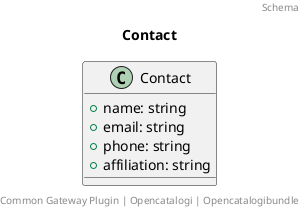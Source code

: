 @startuml
title: Contact
footer: Common Gateway Plugin | Opencatalogi | Opencatalogibundle 
header: Schema

class Contact {
  + name: string
  + email: string
  + phone: string
  + affiliation: string
}
@enduml
